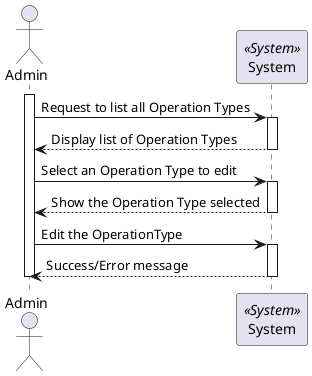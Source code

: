 @startuml Process_View
actor Admin 
participant System <<System>>

activate Admin

Admin -> System: Request to list all Operation Types
activate System
System --> Admin : Display list of Operation Types
deactivate System

Admin -> System: Select an Operation Type to edit
activate System
System --> Admin : Show the Operation Type selected
deactivate System
Admin -> System: Edit the OperationType
activate System

System --> Admin : Success/Error message
deactivate System
deactivate Admin

@enduml
